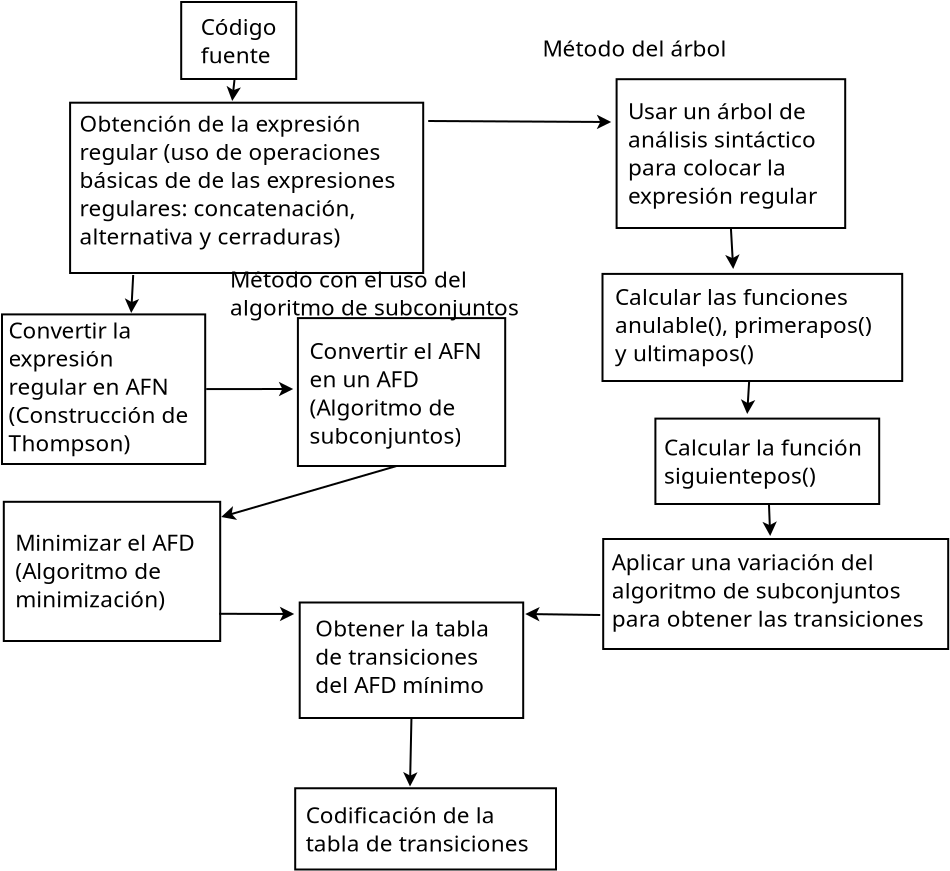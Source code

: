 <?xml version="1.0" encoding="UTF-8"?>
<dia:diagram xmlns:dia="http://www.lysator.liu.se/~alla/dia/">
  <dia:layer name="Fondo" visible="true" connectable="true" active="true">
    <dia:group>
      <dia:attribute name="meta">
        <dia:composite type="dict"/>
      </dia:attribute>
      <dia:attribute name="matrix"/>
      <dia:object type="Standard - Box" version="0" id="O0">
        <dia:attribute name="obj_pos">
          <dia:point val="6.495,5.385"/>
        </dia:attribute>
        <dia:attribute name="obj_bb">
          <dia:rectangle val="6.445,5.335;24.2,13.95"/>
        </dia:attribute>
        <dia:attribute name="elem_corner">
          <dia:point val="6.495,5.385"/>
        </dia:attribute>
        <dia:attribute name="elem_width">
          <dia:real val="17.655"/>
        </dia:attribute>
        <dia:attribute name="elem_height">
          <dia:real val="8.515"/>
        </dia:attribute>
        <dia:attribute name="show_background">
          <dia:boolean val="true"/>
        </dia:attribute>
      </dia:object>
      <dia:object type="Standard - Text" version="1" id="O1">
        <dia:attribute name="obj_pos">
          <dia:point val="6.97,6.835"/>
        </dia:attribute>
        <dia:attribute name="obj_bb">
          <dia:rectangle val="6.97,5.788;23.8,12.743"/>
        </dia:attribute>
        <dia:attribute name="text">
          <dia:composite type="text">
            <dia:attribute name="string">
              <dia:string>#Obtención de la expresión 
regular (uso de operaciones
básicas de de las expresiones
regulares: concatenación,
alternativa y cerraduras)#</dia:string>
            </dia:attribute>
            <dia:attribute name="font">
              <dia:font family="sans" style="0" name="Helvetica"/>
            </dia:attribute>
            <dia:attribute name="height">
              <dia:real val="1.41"/>
            </dia:attribute>
            <dia:attribute name="pos">
              <dia:point val="6.97,6.835"/>
            </dia:attribute>
            <dia:attribute name="color">
              <dia:color val="#000000ff"/>
            </dia:attribute>
            <dia:attribute name="alignment">
              <dia:enum val="0"/>
            </dia:attribute>
          </dia:composite>
        </dia:attribute>
        <dia:attribute name="valign">
          <dia:enum val="3"/>
        </dia:attribute>
      </dia:object>
    </dia:group>
    <dia:group>
      <dia:attribute name="meta">
        <dia:composite type="dict"/>
      </dia:attribute>
      <dia:attribute name="matrix"/>
      <dia:object type="Standard - Box" version="0" id="O2">
        <dia:attribute name="obj_pos">
          <dia:point val="3.09,15.97"/>
        </dia:attribute>
        <dia:attribute name="obj_bb">
          <dia:rectangle val="3.04,15.92;13.3,23.5"/>
        </dia:attribute>
        <dia:attribute name="elem_corner">
          <dia:point val="3.09,15.97"/>
        </dia:attribute>
        <dia:attribute name="elem_width">
          <dia:real val="10.16"/>
        </dia:attribute>
        <dia:attribute name="elem_height">
          <dia:real val="7.48"/>
        </dia:attribute>
        <dia:attribute name="show_background">
          <dia:boolean val="true"/>
        </dia:attribute>
      </dia:object>
      <dia:object type="Standard - Text" version="1" id="O3">
        <dia:attribute name="obj_pos">
          <dia:point val="3.415,17.17"/>
        </dia:attribute>
        <dia:attribute name="obj_bb">
          <dia:rectangle val="3.415,16.123;12.982,23.078"/>
        </dia:attribute>
        <dia:attribute name="text">
          <dia:composite type="text">
            <dia:attribute name="string">
              <dia:string>#Convertir la
expresión
regular en AFN
(Construcción de
Thompson)#</dia:string>
            </dia:attribute>
            <dia:attribute name="font">
              <dia:font family="sans" style="0" name="Helvetica"/>
            </dia:attribute>
            <dia:attribute name="height">
              <dia:real val="1.41"/>
            </dia:attribute>
            <dia:attribute name="pos">
              <dia:point val="3.415,17.17"/>
            </dia:attribute>
            <dia:attribute name="color">
              <dia:color val="#000000ff"/>
            </dia:attribute>
            <dia:attribute name="alignment">
              <dia:enum val="0"/>
            </dia:attribute>
          </dia:composite>
        </dia:attribute>
        <dia:attribute name="valign">
          <dia:enum val="3"/>
        </dia:attribute>
      </dia:object>
    </dia:group>
    <dia:group>
      <dia:attribute name="meta">
        <dia:composite type="dict"/>
      </dia:attribute>
      <dia:attribute name="matrix"/>
      <dia:object type="Standard - Box" version="0" id="O4">
        <dia:attribute name="obj_pos">
          <dia:point val="17.885,16.155"/>
        </dia:attribute>
        <dia:attribute name="obj_bb">
          <dia:rectangle val="17.835,16.105;28.3,23.6"/>
        </dia:attribute>
        <dia:attribute name="elem_corner">
          <dia:point val="17.885,16.155"/>
        </dia:attribute>
        <dia:attribute name="elem_width">
          <dia:real val="10.365"/>
        </dia:attribute>
        <dia:attribute name="elem_height">
          <dia:real val="7.395"/>
        </dia:attribute>
        <dia:attribute name="show_background">
          <dia:boolean val="true"/>
        </dia:attribute>
      </dia:object>
      <dia:object type="Standard - Text" version="1" id="O5">
        <dia:attribute name="obj_pos">
          <dia:point val="18.46,18.205"/>
        </dia:attribute>
        <dia:attribute name="obj_bb">
          <dia:rectangle val="18.46,17.158;27.69,22.702"/>
        </dia:attribute>
        <dia:attribute name="text">
          <dia:composite type="text">
            <dia:attribute name="string">
              <dia:string>#Convertir el AFN
en un AFD
(Algoritmo de
subconjuntos)#</dia:string>
            </dia:attribute>
            <dia:attribute name="font">
              <dia:font family="sans" style="0" name="Helvetica"/>
            </dia:attribute>
            <dia:attribute name="height">
              <dia:real val="1.41"/>
            </dia:attribute>
            <dia:attribute name="pos">
              <dia:point val="18.46,18.205"/>
            </dia:attribute>
            <dia:attribute name="color">
              <dia:color val="#000000ff"/>
            </dia:attribute>
            <dia:attribute name="alignment">
              <dia:enum val="0"/>
            </dia:attribute>
          </dia:composite>
        </dia:attribute>
        <dia:attribute name="valign">
          <dia:enum val="3"/>
        </dia:attribute>
      </dia:object>
    </dia:group>
    <dia:group>
      <dia:attribute name="meta">
        <dia:composite type="dict"/>
      </dia:attribute>
      <dia:attribute name="matrix"/>
      <dia:object type="Standard - Box" version="0" id="O6">
        <dia:attribute name="obj_pos">
          <dia:point val="3.18,25.34"/>
        </dia:attribute>
        <dia:attribute name="obj_bb">
          <dia:rectangle val="3.13,25.29;14.05,32.35"/>
        </dia:attribute>
        <dia:attribute name="elem_corner">
          <dia:point val="3.18,25.34"/>
        </dia:attribute>
        <dia:attribute name="elem_width">
          <dia:real val="10.82"/>
        </dia:attribute>
        <dia:attribute name="elem_height">
          <dia:real val="6.96"/>
        </dia:attribute>
        <dia:attribute name="show_background">
          <dia:boolean val="true"/>
        </dia:attribute>
      </dia:object>
      <dia:object type="Standard - Text" version="1" id="O7">
        <dia:attribute name="obj_pos">
          <dia:point val="3.755,27.79"/>
        </dia:attribute>
        <dia:attribute name="obj_bb">
          <dia:rectangle val="3.755,26.743;13.245,30.877"/>
        </dia:attribute>
        <dia:attribute name="text">
          <dia:composite type="text">
            <dia:attribute name="string">
              <dia:string>#Minimizar el AFD
(Algoritmo de
minimización)#</dia:string>
            </dia:attribute>
            <dia:attribute name="font">
              <dia:font family="sans" style="0" name="Helvetica"/>
            </dia:attribute>
            <dia:attribute name="height">
              <dia:real val="1.41"/>
            </dia:attribute>
            <dia:attribute name="pos">
              <dia:point val="3.755,27.79"/>
            </dia:attribute>
            <dia:attribute name="color">
              <dia:color val="#000000ff"/>
            </dia:attribute>
            <dia:attribute name="alignment">
              <dia:enum val="0"/>
            </dia:attribute>
          </dia:composite>
        </dia:attribute>
        <dia:attribute name="valign">
          <dia:enum val="3"/>
        </dia:attribute>
      </dia:object>
    </dia:group>
    <dia:group>
      <dia:attribute name="meta">
        <dia:composite type="dict"/>
      </dia:attribute>
      <dia:attribute name="matrix"/>
      <dia:object type="Standard - Box" version="0" id="O8">
        <dia:attribute name="obj_pos">
          <dia:point val="17.975,30.375"/>
        </dia:attribute>
        <dia:attribute name="obj_bb">
          <dia:rectangle val="17.925,30.325;29.2,36.2"/>
        </dia:attribute>
        <dia:attribute name="elem_corner">
          <dia:point val="17.975,30.375"/>
        </dia:attribute>
        <dia:attribute name="elem_width">
          <dia:real val="11.175"/>
        </dia:attribute>
        <dia:attribute name="elem_height">
          <dia:real val="5.775"/>
        </dia:attribute>
        <dia:attribute name="show_background">
          <dia:boolean val="true"/>
        </dia:attribute>
      </dia:object>
      <dia:object type="Standard - Text" version="1" id="O9">
        <dia:attribute name="obj_pos">
          <dia:point val="18.75,32.075"/>
        </dia:attribute>
        <dia:attribute name="obj_bb">
          <dia:rectangle val="18.75,31.028;27.94,35.162"/>
        </dia:attribute>
        <dia:attribute name="text">
          <dia:composite type="text">
            <dia:attribute name="string">
              <dia:string>#Obtener la tabla
de transiciones
del AFD mínimo#</dia:string>
            </dia:attribute>
            <dia:attribute name="font">
              <dia:font family="sans" style="0" name="Helvetica"/>
            </dia:attribute>
            <dia:attribute name="height">
              <dia:real val="1.41"/>
            </dia:attribute>
            <dia:attribute name="pos">
              <dia:point val="18.75,32.075"/>
            </dia:attribute>
            <dia:attribute name="color">
              <dia:color val="#000000ff"/>
            </dia:attribute>
            <dia:attribute name="alignment">
              <dia:enum val="0"/>
            </dia:attribute>
          </dia:composite>
        </dia:attribute>
        <dia:attribute name="valign">
          <dia:enum val="3"/>
        </dia:attribute>
      </dia:object>
    </dia:group>
    <dia:group>
      <dia:attribute name="meta">
        <dia:composite type="dict"/>
      </dia:attribute>
      <dia:attribute name="matrix"/>
      <dia:object type="Standard - Box" version="0" id="O10">
        <dia:attribute name="obj_pos">
          <dia:point val="33.82,4.21"/>
        </dia:attribute>
        <dia:attribute name="obj_bb">
          <dia:rectangle val="33.77,4.16;45.3,11.7"/>
        </dia:attribute>
        <dia:attribute name="elem_corner">
          <dia:point val="33.82,4.21"/>
        </dia:attribute>
        <dia:attribute name="elem_width">
          <dia:real val="11.43"/>
        </dia:attribute>
        <dia:attribute name="elem_height">
          <dia:real val="7.44"/>
        </dia:attribute>
        <dia:attribute name="show_background">
          <dia:boolean val="true"/>
        </dia:attribute>
      </dia:object>
      <dia:object type="Standard - Text" version="1" id="O11">
        <dia:attribute name="obj_pos">
          <dia:point val="34.395,6.21"/>
        </dia:attribute>
        <dia:attribute name="obj_bb">
          <dia:rectangle val="34.395,5.163;44.4,10.707"/>
        </dia:attribute>
        <dia:attribute name="text">
          <dia:composite type="text">
            <dia:attribute name="string">
              <dia:string>#Usar un árbol de
análisis sintáctico
para colocar la
expresión regular#</dia:string>
            </dia:attribute>
            <dia:attribute name="font">
              <dia:font family="sans" style="0" name="Helvetica"/>
            </dia:attribute>
            <dia:attribute name="height">
              <dia:real val="1.41"/>
            </dia:attribute>
            <dia:attribute name="pos">
              <dia:point val="34.395,6.21"/>
            </dia:attribute>
            <dia:attribute name="color">
              <dia:color val="#000000ff"/>
            </dia:attribute>
            <dia:attribute name="alignment">
              <dia:enum val="0"/>
            </dia:attribute>
          </dia:composite>
        </dia:attribute>
        <dia:attribute name="valign">
          <dia:enum val="3"/>
        </dia:attribute>
      </dia:object>
    </dia:group>
    <dia:group>
      <dia:attribute name="meta">
        <dia:composite type="dict"/>
      </dia:attribute>
      <dia:attribute name="matrix"/>
      <dia:object type="Standard - Box" version="0" id="O12">
        <dia:attribute name="obj_pos">
          <dia:point val="12.05,0.35"/>
        </dia:attribute>
        <dia:attribute name="obj_bb">
          <dia:rectangle val="12,0.3;17.85,4.25"/>
        </dia:attribute>
        <dia:attribute name="elem_corner">
          <dia:point val="12.05,0.35"/>
        </dia:attribute>
        <dia:attribute name="elem_width">
          <dia:real val="5.75"/>
        </dia:attribute>
        <dia:attribute name="elem_height">
          <dia:real val="3.85"/>
        </dia:attribute>
        <dia:attribute name="show_background">
          <dia:boolean val="true"/>
        </dia:attribute>
      </dia:object>
      <dia:object type="Standard - Text" version="1" id="O13">
        <dia:attribute name="obj_pos">
          <dia:point val="13.025,2"/>
        </dia:attribute>
        <dia:attribute name="obj_bb">
          <dia:rectangle val="13.025,0.953;16.935,3.676"/>
        </dia:attribute>
        <dia:attribute name="text">
          <dia:composite type="text">
            <dia:attribute name="string">
              <dia:string>#Código
fuente#</dia:string>
            </dia:attribute>
            <dia:attribute name="font">
              <dia:font family="sans" style="0" name="Helvetica"/>
            </dia:attribute>
            <dia:attribute name="height">
              <dia:real val="1.41"/>
            </dia:attribute>
            <dia:attribute name="pos">
              <dia:point val="13.025,2"/>
            </dia:attribute>
            <dia:attribute name="color">
              <dia:color val="#000000ff"/>
            </dia:attribute>
            <dia:attribute name="alignment">
              <dia:enum val="0"/>
            </dia:attribute>
          </dia:composite>
        </dia:attribute>
        <dia:attribute name="valign">
          <dia:enum val="3"/>
        </dia:attribute>
      </dia:object>
    </dia:group>
    <dia:group>
      <dia:attribute name="meta">
        <dia:composite type="dict"/>
      </dia:attribute>
      <dia:attribute name="matrix"/>
      <dia:object type="Standard - Box" version="0" id="O14">
        <dia:attribute name="obj_pos">
          <dia:point val="33.115,13.945"/>
        </dia:attribute>
        <dia:attribute name="obj_bb">
          <dia:rectangle val="33.065,13.895;48.15,19.35"/>
        </dia:attribute>
        <dia:attribute name="elem_corner">
          <dia:point val="33.115,13.945"/>
        </dia:attribute>
        <dia:attribute name="elem_width">
          <dia:real val="14.985"/>
        </dia:attribute>
        <dia:attribute name="elem_height">
          <dia:real val="5.355"/>
        </dia:attribute>
        <dia:attribute name="show_background">
          <dia:boolean val="true"/>
        </dia:attribute>
      </dia:object>
      <dia:object type="Standard - Text" version="1" id="O15">
        <dia:attribute name="obj_pos">
          <dia:point val="33.74,15.495"/>
        </dia:attribute>
        <dia:attribute name="obj_bb">
          <dia:rectangle val="33.74,14.448;47.502,18.582"/>
        </dia:attribute>
        <dia:attribute name="text">
          <dia:composite type="text">
            <dia:attribute name="string">
              <dia:string>#Calcular las funciones
anulable(), primerapos()
y ultimapos()#</dia:string>
            </dia:attribute>
            <dia:attribute name="font">
              <dia:font family="sans" style="0" name="Helvetica"/>
            </dia:attribute>
            <dia:attribute name="height">
              <dia:real val="1.41"/>
            </dia:attribute>
            <dia:attribute name="pos">
              <dia:point val="33.74,15.495"/>
            </dia:attribute>
            <dia:attribute name="color">
              <dia:color val="#000000ff"/>
            </dia:attribute>
            <dia:attribute name="alignment">
              <dia:enum val="0"/>
            </dia:attribute>
          </dia:composite>
        </dia:attribute>
        <dia:attribute name="valign">
          <dia:enum val="3"/>
        </dia:attribute>
      </dia:object>
    </dia:group>
    <dia:group>
      <dia:attribute name="meta">
        <dia:composite type="dict"/>
      </dia:attribute>
      <dia:attribute name="matrix"/>
      <dia:object type="Standard - Box" version="0" id="O16">
        <dia:attribute name="obj_pos">
          <dia:point val="35.76,21.18"/>
        </dia:attribute>
        <dia:attribute name="obj_bb">
          <dia:rectangle val="35.71,21.13;47,25.5"/>
        </dia:attribute>
        <dia:attribute name="elem_corner">
          <dia:point val="35.76,21.18"/>
        </dia:attribute>
        <dia:attribute name="elem_width">
          <dia:real val="11.19"/>
        </dia:attribute>
        <dia:attribute name="elem_height">
          <dia:real val="4.27"/>
        </dia:attribute>
        <dia:attribute name="show_background">
          <dia:boolean val="true"/>
        </dia:attribute>
      </dia:object>
      <dia:object type="Standard - Text" version="1" id="O17">
        <dia:attribute name="obj_pos">
          <dia:point val="36.185,23.03"/>
        </dia:attribute>
        <dia:attribute name="obj_bb">
          <dia:rectangle val="36.185,21.983;46.667,24.706"/>
        </dia:attribute>
        <dia:attribute name="text">
          <dia:composite type="text">
            <dia:attribute name="string">
              <dia:string>#Calcular la función
siguientepos()#</dia:string>
            </dia:attribute>
            <dia:attribute name="font">
              <dia:font family="sans" style="0" name="Helvetica"/>
            </dia:attribute>
            <dia:attribute name="height">
              <dia:real val="1.41"/>
            </dia:attribute>
            <dia:attribute name="pos">
              <dia:point val="36.185,23.03"/>
            </dia:attribute>
            <dia:attribute name="color">
              <dia:color val="#000000ff"/>
            </dia:attribute>
            <dia:attribute name="alignment">
              <dia:enum val="0"/>
            </dia:attribute>
          </dia:composite>
        </dia:attribute>
        <dia:attribute name="valign">
          <dia:enum val="3"/>
        </dia:attribute>
      </dia:object>
    </dia:group>
    <dia:group>
      <dia:attribute name="meta">
        <dia:composite type="dict"/>
      </dia:attribute>
      <dia:attribute name="matrix"/>
      <dia:object type="Standard - Box" version="0" id="O18">
        <dia:attribute name="obj_pos">
          <dia:point val="33.15,27.2"/>
        </dia:attribute>
        <dia:attribute name="obj_bb">
          <dia:rectangle val="33.1,27.15;50.45,32.75"/>
        </dia:attribute>
        <dia:attribute name="elem_corner">
          <dia:point val="33.15,27.2"/>
        </dia:attribute>
        <dia:attribute name="elem_width">
          <dia:real val="17.25"/>
        </dia:attribute>
        <dia:attribute name="elem_height">
          <dia:real val="5.5"/>
        </dia:attribute>
        <dia:attribute name="show_background">
          <dia:boolean val="true"/>
        </dia:attribute>
      </dia:object>
      <dia:object type="Standard - Text" version="1" id="O19">
        <dia:attribute name="obj_pos">
          <dia:point val="33.58,28.765"/>
        </dia:attribute>
        <dia:attribute name="obj_bb">
          <dia:rectangle val="33.58,27.718;50.062,31.852"/>
        </dia:attribute>
        <dia:attribute name="text">
          <dia:composite type="text">
            <dia:attribute name="string">
              <dia:string>#Aplicar una variación del
algoritmo de subconjuntos
para obtener las transiciones#</dia:string>
            </dia:attribute>
            <dia:attribute name="font">
              <dia:font family="sans" style="0" name="Helvetica"/>
            </dia:attribute>
            <dia:attribute name="height">
              <dia:real val="1.41"/>
            </dia:attribute>
            <dia:attribute name="pos">
              <dia:point val="33.58,28.765"/>
            </dia:attribute>
            <dia:attribute name="color">
              <dia:color val="#000000ff"/>
            </dia:attribute>
            <dia:attribute name="alignment">
              <dia:enum val="0"/>
            </dia:attribute>
          </dia:composite>
        </dia:attribute>
        <dia:attribute name="valign">
          <dia:enum val="3"/>
        </dia:attribute>
      </dia:object>
    </dia:group>
    <dia:object type="Standard - Line" version="0" id="O20">
      <dia:attribute name="obj_pos">
        <dia:point val="14.713,4.25"/>
      </dia:attribute>
      <dia:attribute name="obj_bb">
        <dia:rectangle val="14.318,4.195;15.037,5.355"/>
      </dia:attribute>
      <dia:attribute name="conn_endpoints">
        <dia:point val="14.713,4.25"/>
        <dia:point val="14.6,5.3"/>
      </dia:attribute>
      <dia:attribute name="numcp">
        <dia:int val="1"/>
      </dia:attribute>
      <dia:attribute name="end_arrow">
        <dia:enum val="22"/>
      </dia:attribute>
      <dia:attribute name="end_arrow_length">
        <dia:real val="0.5"/>
      </dia:attribute>
      <dia:attribute name="end_arrow_width">
        <dia:real val="0.5"/>
      </dia:attribute>
      <dia:connections>
        <dia:connection handle="0" to="O12" connection="8"/>
      </dia:connections>
    </dia:object>
    <dia:object type="Standard - Line" version="0" id="O21">
      <dia:attribute name="obj_pos">
        <dia:point val="13.3,19.705"/>
      </dia:attribute>
      <dia:attribute name="obj_bb">
        <dia:rectangle val="13.25,19.339;17.7,20.063"/>
      </dia:attribute>
      <dia:attribute name="conn_endpoints">
        <dia:point val="13.3,19.705"/>
        <dia:point val="17.65,19.7"/>
      </dia:attribute>
      <dia:attribute name="numcp">
        <dia:int val="1"/>
      </dia:attribute>
      <dia:attribute name="end_arrow">
        <dia:enum val="22"/>
      </dia:attribute>
      <dia:attribute name="end_arrow_length">
        <dia:real val="0.5"/>
      </dia:attribute>
      <dia:attribute name="end_arrow_width">
        <dia:real val="0.5"/>
      </dia:attribute>
      <dia:connections>
        <dia:connection handle="0" to="O2" connection="8"/>
      </dia:connections>
    </dia:object>
    <dia:object type="Standard - Line" version="0" id="O22">
      <dia:attribute name="obj_pos">
        <dia:point val="13.949,30.939"/>
      </dia:attribute>
      <dia:attribute name="obj_bb">
        <dia:rectangle val="13.899,30.586;17.75,31.31"/>
      </dia:attribute>
      <dia:attribute name="conn_endpoints">
        <dia:point val="13.949,30.939"/>
        <dia:point val="17.7,30.95"/>
      </dia:attribute>
      <dia:attribute name="numcp">
        <dia:int val="1"/>
      </dia:attribute>
      <dia:attribute name="end_arrow">
        <dia:enum val="22"/>
      </dia:attribute>
      <dia:attribute name="end_arrow_length">
        <dia:real val="0.5"/>
      </dia:attribute>
      <dia:attribute name="end_arrow_width">
        <dia:real val="0.5"/>
      </dia:attribute>
    </dia:object>
    <dia:object type="Standard - Line" version="0" id="O23">
      <dia:attribute name="obj_pos">
        <dia:point val="33,31"/>
      </dia:attribute>
      <dia:attribute name="obj_bb">
        <dia:rectangle val="29.199,30.598;33.051,31.321"/>
      </dia:attribute>
      <dia:attribute name="conn_endpoints">
        <dia:point val="33,31"/>
        <dia:point val="29.25,30.95"/>
      </dia:attribute>
      <dia:attribute name="numcp">
        <dia:int val="1"/>
      </dia:attribute>
      <dia:attribute name="end_arrow">
        <dia:enum val="22"/>
      </dia:attribute>
      <dia:attribute name="end_arrow_length">
        <dia:real val="0.5"/>
      </dia:attribute>
      <dia:attribute name="end_arrow_width">
        <dia:real val="0.5"/>
      </dia:attribute>
    </dia:object>
    <dia:object type="Standard - Line" version="0" id="O24">
      <dia:attribute name="obj_pos">
        <dia:point val="9.65,14"/>
      </dia:attribute>
      <dia:attribute name="obj_bb">
        <dia:rectangle val="9.227,13.947;9.949,15.953"/>
      </dia:attribute>
      <dia:attribute name="conn_endpoints">
        <dia:point val="9.65,14"/>
        <dia:point val="9.55,15.9"/>
      </dia:attribute>
      <dia:attribute name="numcp">
        <dia:int val="1"/>
      </dia:attribute>
      <dia:attribute name="end_arrow">
        <dia:enum val="22"/>
      </dia:attribute>
      <dia:attribute name="end_arrow_length">
        <dia:real val="0.5"/>
      </dia:attribute>
      <dia:attribute name="end_arrow_width">
        <dia:real val="0.5"/>
      </dia:attribute>
    </dia:object>
    <dia:object type="Standard - Line" version="0" id="O25">
      <dia:attribute name="obj_pos">
        <dia:point val="24.4,6.3"/>
      </dia:attribute>
      <dia:attribute name="obj_bb">
        <dia:rectangle val="24.35,5.984;33.6,6.708"/>
      </dia:attribute>
      <dia:attribute name="conn_endpoints">
        <dia:point val="24.4,6.3"/>
        <dia:point val="33.55,6.35"/>
      </dia:attribute>
      <dia:attribute name="numcp">
        <dia:int val="1"/>
      </dia:attribute>
      <dia:attribute name="end_arrow">
        <dia:enum val="22"/>
      </dia:attribute>
      <dia:attribute name="end_arrow_length">
        <dia:real val="0.5"/>
      </dia:attribute>
      <dia:attribute name="end_arrow_width">
        <dia:real val="0.5"/>
      </dia:attribute>
    </dia:object>
    <dia:object type="Standard - Line" version="0" id="O26">
      <dia:attribute name="obj_pos">
        <dia:point val="39.535,11.65"/>
      </dia:attribute>
      <dia:attribute name="obj_bb">
        <dia:rectangle val="39.248,11.597;39.971,13.753"/>
      </dia:attribute>
      <dia:attribute name="conn_endpoints">
        <dia:point val="39.535,11.65"/>
        <dia:point val="39.65,13.7"/>
      </dia:attribute>
      <dia:attribute name="numcp">
        <dia:int val="1"/>
      </dia:attribute>
      <dia:attribute name="end_arrow">
        <dia:enum val="22"/>
      </dia:attribute>
      <dia:attribute name="end_arrow_length">
        <dia:real val="0.5"/>
      </dia:attribute>
      <dia:attribute name="end_arrow_width">
        <dia:real val="0.5"/>
      </dia:attribute>
      <dia:connections>
        <dia:connection handle="0" to="O10" connection="6"/>
      </dia:connections>
    </dia:object>
    <dia:object type="Standard - Line" version="0" id="O27">
      <dia:attribute name="obj_pos">
        <dia:point val="40.445,19.349"/>
      </dia:attribute>
      <dia:attribute name="obj_bb">
        <dia:rectangle val="40.032,19.297;40.754,21.003"/>
      </dia:attribute>
      <dia:attribute name="conn_endpoints">
        <dia:point val="40.445,19.349"/>
        <dia:point val="40.35,20.95"/>
      </dia:attribute>
      <dia:attribute name="numcp">
        <dia:int val="1"/>
      </dia:attribute>
      <dia:attribute name="end_arrow">
        <dia:enum val="22"/>
      </dia:attribute>
      <dia:attribute name="end_arrow_length">
        <dia:real val="0.5"/>
      </dia:attribute>
      <dia:attribute name="end_arrow_width">
        <dia:real val="0.5"/>
      </dia:attribute>
      <dia:connections>
        <dia:connection handle="0" to="O14" connection="8"/>
      </dia:connections>
    </dia:object>
    <dia:object type="Standard - Line" version="0" id="O28">
      <dia:attribute name="obj_pos">
        <dia:point val="41.44,25.5"/>
      </dia:attribute>
      <dia:attribute name="obj_bb">
        <dia:rectangle val="41.11,25.448;41.834,27.102"/>
      </dia:attribute>
      <dia:attribute name="conn_endpoints">
        <dia:point val="41.44,25.5"/>
        <dia:point val="41.5,27.05"/>
      </dia:attribute>
      <dia:attribute name="numcp">
        <dia:int val="1"/>
      </dia:attribute>
      <dia:attribute name="end_arrow">
        <dia:enum val="22"/>
      </dia:attribute>
      <dia:attribute name="end_arrow_length">
        <dia:real val="0.5"/>
      </dia:attribute>
      <dia:attribute name="end_arrow_width">
        <dia:real val="0.5"/>
      </dia:attribute>
      <dia:connections>
        <dia:connection handle="0" to="O16" connection="8"/>
      </dia:connections>
    </dia:object>
    <dia:object type="Standard - Line" version="0" id="O29">
      <dia:attribute name="obj_pos">
        <dia:point val="22.817,23.55"/>
      </dia:attribute>
      <dia:attribute name="obj_bb">
        <dia:rectangle val="13.988,23.488;22.88,26.245"/>
      </dia:attribute>
      <dia:attribute name="conn_endpoints">
        <dia:point val="22.817,23.55"/>
        <dia:point val="14.05,26.1"/>
      </dia:attribute>
      <dia:attribute name="numcp">
        <dia:int val="1"/>
      </dia:attribute>
      <dia:attribute name="end_arrow">
        <dia:enum val="22"/>
      </dia:attribute>
      <dia:attribute name="end_arrow_length">
        <dia:real val="0.5"/>
      </dia:attribute>
      <dia:attribute name="end_arrow_width">
        <dia:real val="0.5"/>
      </dia:attribute>
    </dia:object>
    <dia:group>
      <dia:attribute name="meta">
        <dia:composite type="dict"/>
      </dia:attribute>
      <dia:attribute name="matrix"/>
      <dia:object type="Standard - Box" version="0" id="O30">
        <dia:attribute name="obj_pos">
          <dia:point val="17.75,39.663"/>
        </dia:attribute>
        <dia:attribute name="obj_bb">
          <dia:rectangle val="17.7,39.612;30.84,43.775"/>
        </dia:attribute>
        <dia:attribute name="elem_corner">
          <dia:point val="17.75,39.663"/>
        </dia:attribute>
        <dia:attribute name="elem_width">
          <dia:real val="13.04"/>
        </dia:attribute>
        <dia:attribute name="elem_height">
          <dia:real val="4.062"/>
        </dia:attribute>
        <dia:attribute name="show_background">
          <dia:boolean val="true"/>
        </dia:attribute>
      </dia:object>
      <dia:object type="Standard - Text" version="1" id="O31">
        <dia:attribute name="obj_pos">
          <dia:point val="18.275,41.413"/>
        </dia:attribute>
        <dia:attribute name="obj_bb">
          <dia:rectangle val="18.275,40.365;30.09,43.089"/>
        </dia:attribute>
        <dia:attribute name="text">
          <dia:composite type="text">
            <dia:attribute name="string">
              <dia:string>#Codificación de la
tabla de transiciones#</dia:string>
            </dia:attribute>
            <dia:attribute name="font">
              <dia:font family="sans" style="0" name="Helvetica"/>
            </dia:attribute>
            <dia:attribute name="height">
              <dia:real val="1.41"/>
            </dia:attribute>
            <dia:attribute name="pos">
              <dia:point val="18.275,41.413"/>
            </dia:attribute>
            <dia:attribute name="color">
              <dia:color val="#000000ff"/>
            </dia:attribute>
            <dia:attribute name="alignment">
              <dia:enum val="0"/>
            </dia:attribute>
          </dia:composite>
        </dia:attribute>
        <dia:attribute name="valign">
          <dia:enum val="3"/>
        </dia:attribute>
      </dia:object>
    </dia:group>
    <dia:object type="Standard - Line" version="0" id="O32">
      <dia:attribute name="obj_pos">
        <dia:point val="23.562,36.15"/>
      </dia:attribute>
      <dia:attribute name="obj_bb">
        <dia:rectangle val="23.144,36.099;23.867,39.626"/>
      </dia:attribute>
      <dia:attribute name="conn_endpoints">
        <dia:point val="23.562,36.15"/>
        <dia:point val="23.49,39.575"/>
      </dia:attribute>
      <dia:attribute name="numcp">
        <dia:int val="1"/>
      </dia:attribute>
      <dia:attribute name="end_arrow">
        <dia:enum val="22"/>
      </dia:attribute>
      <dia:attribute name="end_arrow_length">
        <dia:real val="0.5"/>
      </dia:attribute>
      <dia:attribute name="end_arrow_width">
        <dia:real val="0.5"/>
      </dia:attribute>
      <dia:connections>
        <dia:connection handle="0" to="O8" connection="6"/>
      </dia:connections>
    </dia:object>
    <dia:object type="Standard - Text" version="1" id="O33">
      <dia:attribute name="obj_pos">
        <dia:point val="30.11,3.072"/>
      </dia:attribute>
      <dia:attribute name="obj_bb">
        <dia:rectangle val="30.11,2.025;39.627,3.339"/>
      </dia:attribute>
      <dia:attribute name="text">
        <dia:composite type="text">
          <dia:attribute name="string">
            <dia:string>#Método del árbol#</dia:string>
          </dia:attribute>
          <dia:attribute name="font">
            <dia:font family="sans" style="0" name="Helvetica"/>
          </dia:attribute>
          <dia:attribute name="height">
            <dia:real val="1.41"/>
          </dia:attribute>
          <dia:attribute name="pos">
            <dia:point val="30.11,3.072"/>
          </dia:attribute>
          <dia:attribute name="color">
            <dia:color val="#000000ff"/>
          </dia:attribute>
          <dia:attribute name="alignment">
            <dia:enum val="0"/>
          </dia:attribute>
        </dia:composite>
      </dia:attribute>
      <dia:attribute name="valign">
        <dia:enum val="3"/>
      </dia:attribute>
    </dia:object>
    <dia:object type="Standard - Text" version="1" id="O34">
      <dia:attribute name="obj_pos">
        <dia:point val="14.485,14.62"/>
      </dia:attribute>
      <dia:attribute name="obj_bb">
        <dia:rectangle val="14.485,13.572;29.535,16.296"/>
      </dia:attribute>
      <dia:attribute name="text">
        <dia:composite type="text">
          <dia:attribute name="string">
            <dia:string>#Método con el uso del
algoritmo de subconjuntos#</dia:string>
          </dia:attribute>
          <dia:attribute name="font">
            <dia:font family="sans" style="0" name="Helvetica"/>
          </dia:attribute>
          <dia:attribute name="height">
            <dia:real val="1.41"/>
          </dia:attribute>
          <dia:attribute name="pos">
            <dia:point val="14.485,14.62"/>
          </dia:attribute>
          <dia:attribute name="color">
            <dia:color val="#000000ff"/>
          </dia:attribute>
          <dia:attribute name="alignment">
            <dia:enum val="0"/>
          </dia:attribute>
        </dia:composite>
      </dia:attribute>
      <dia:attribute name="valign">
        <dia:enum val="3"/>
      </dia:attribute>
    </dia:object>
  </dia:layer>
</dia:diagram>
